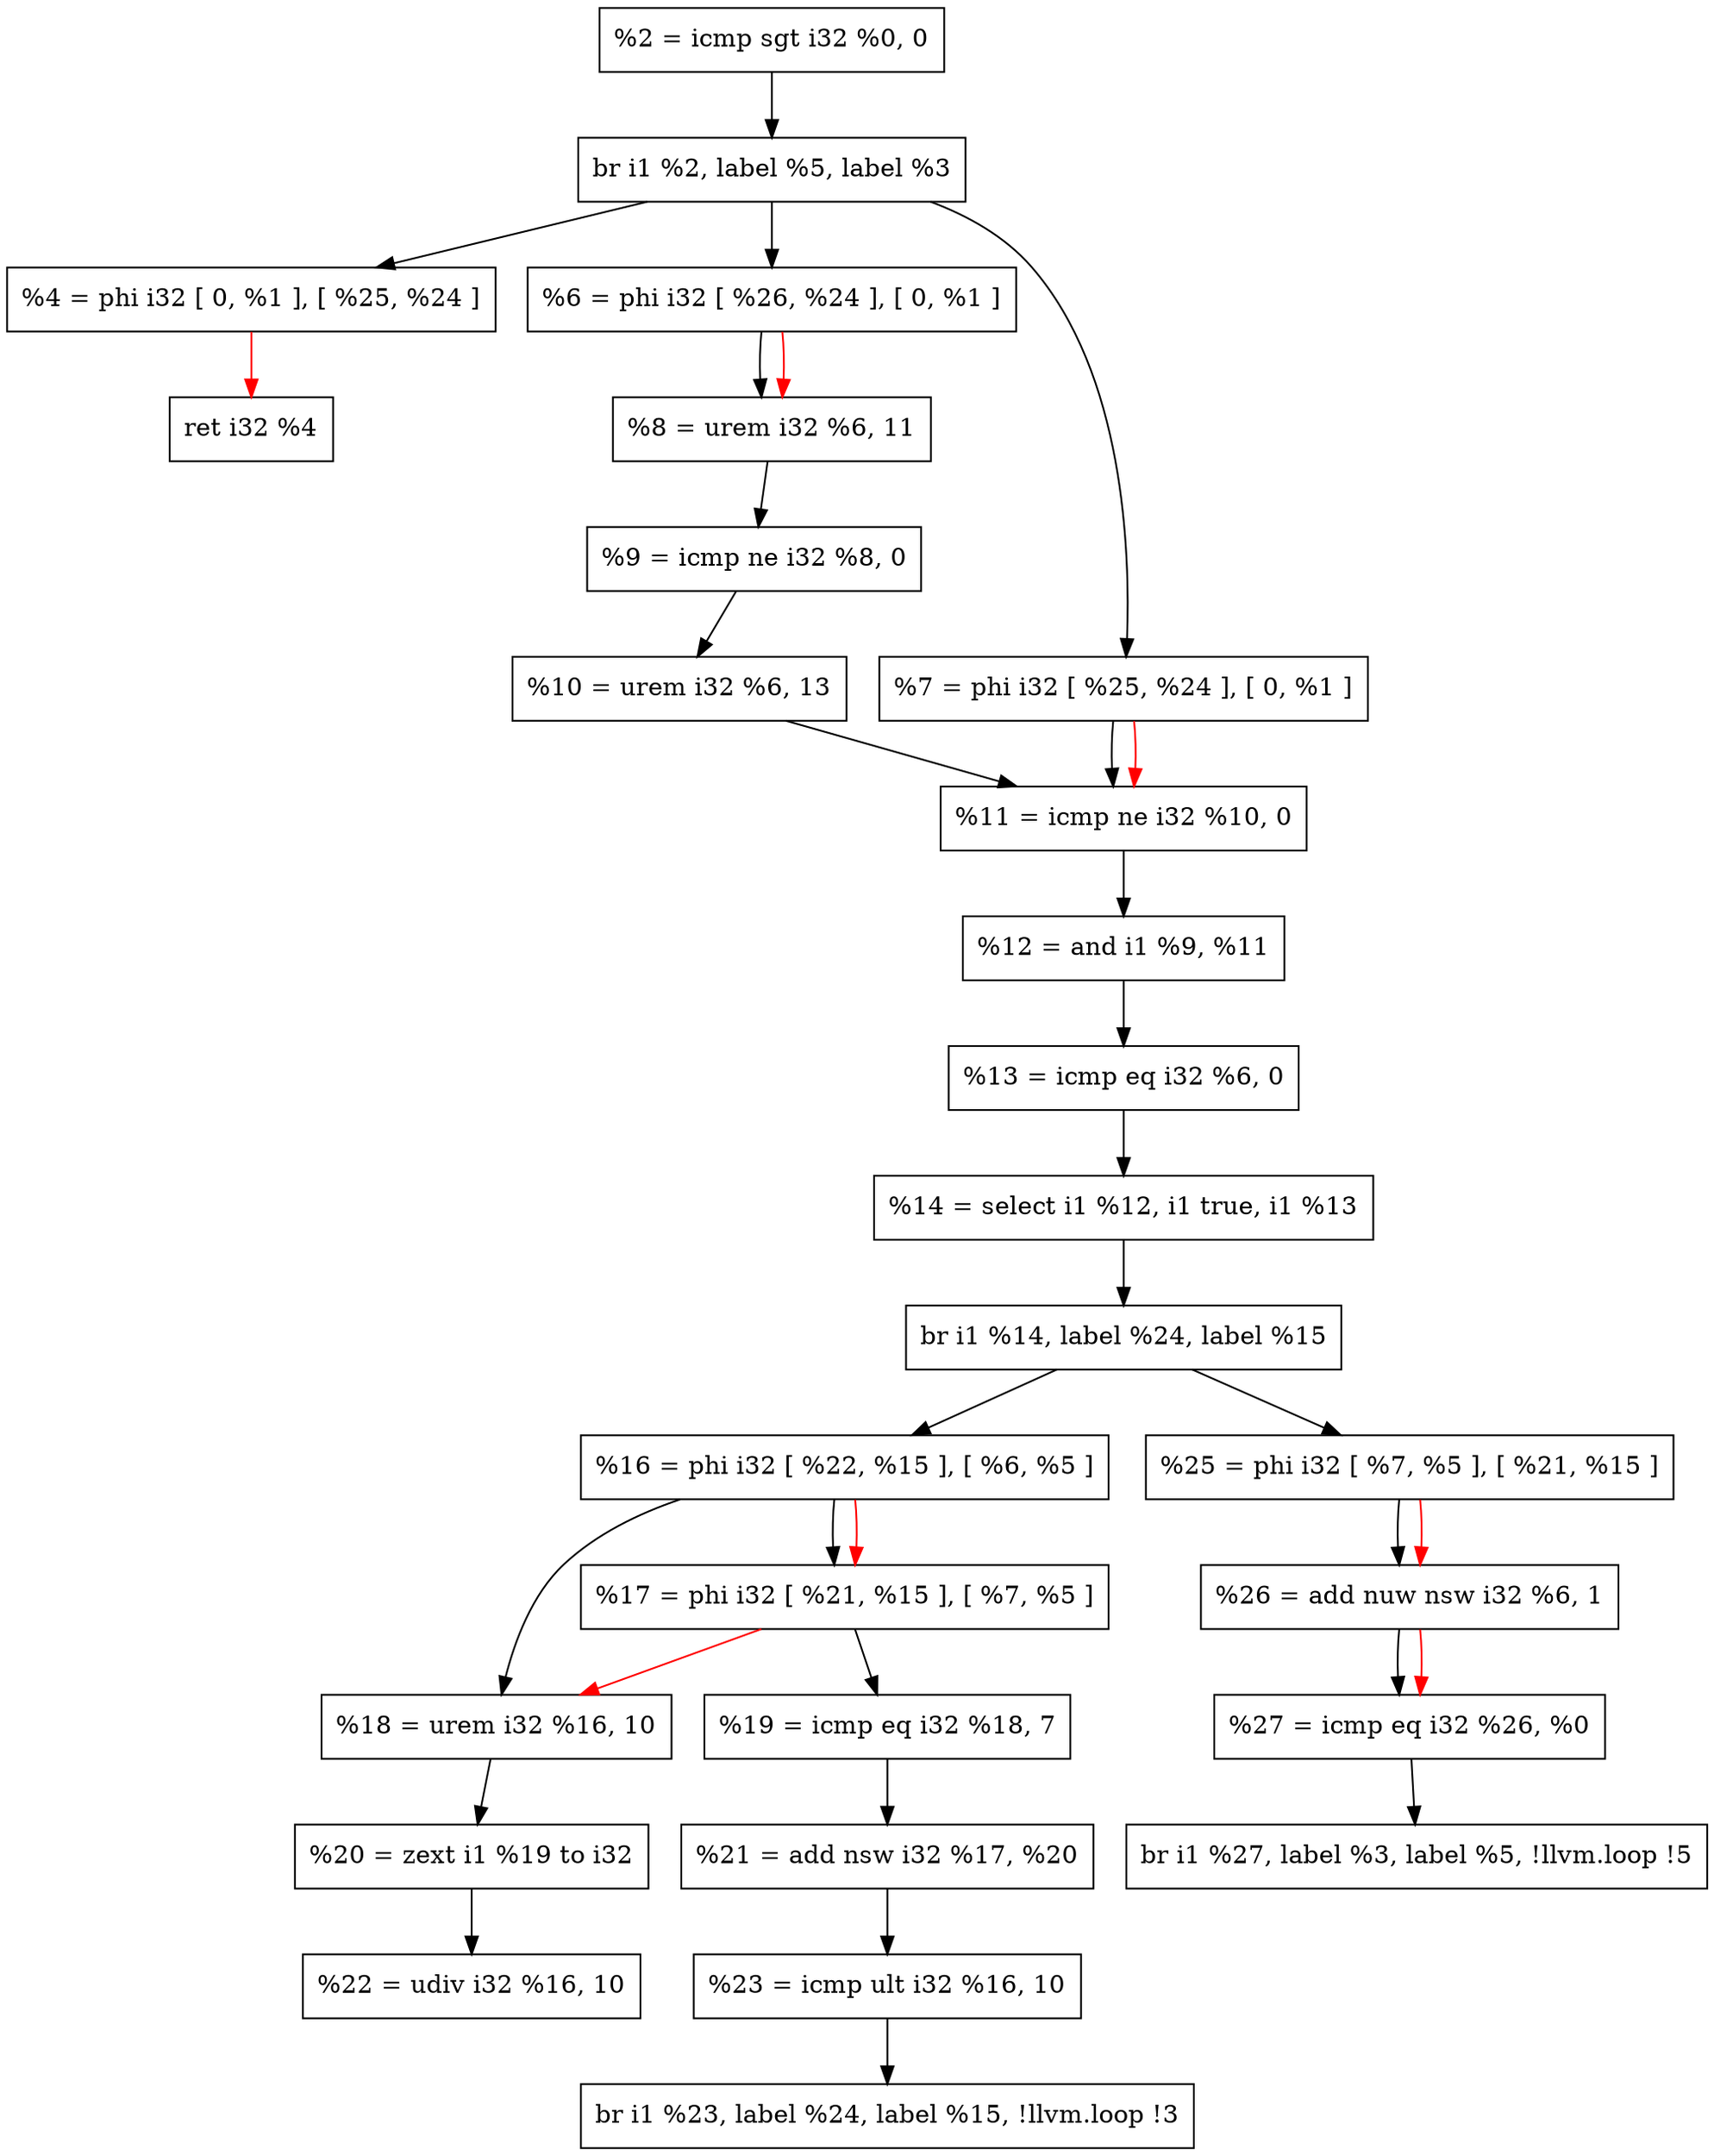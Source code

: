 digraph "DFG for'_Z9fizz_buzzi' function" {
Node0x55a686091970[shape=record, label="  %2 = icmp sgt i32 %0, 0"];
Node0x55a686091a50[shape=record, label="  br i1 %2, label %5, label %3"];
Node0x55a686091b30[shape=record, label="  %4 = phi i32 [ 0, %1 ], [ %25, %24 ]"];
Node0x55a686091c10[shape=record, label="  ret i32 %4"];
Node0x55a686091cf0[shape=record, label="  %6 = phi i32 [ %26, %24 ], [ 0, %1 ]"];
Node0x55a686091dd0[shape=record, label="  %7 = phi i32 [ %25, %24 ], [ 0, %1 ]"];
Node0x55a686091eb0[shape=record, label="  %8 = urem i32 %6, 11"];
Node0x55a686091f90[shape=record, label="  %9 = icmp ne i32 %8, 0"];
Node0x55a686092070[shape=record, label="  %10 = urem i32 %6, 13"];
Node0x55a686092150[shape=record, label="  %11 = icmp ne i32 %10, 0"];
Node0x55a686092230[shape=record, label="  %12 = and i1 %9, %11"];
Node0x55a686092310[shape=record, label="  %13 = icmp eq i32 %6, 0"];
Node0x55a6860923f0[shape=record, label="  %14 = select i1 %12, i1 true, i1 %13"];
Node0x55a6860924d0[shape=record, label="  br i1 %14, label %24, label %15"];
Node0x55a6860925b0[shape=record, label="  %16 = phi i32 [ %22, %15 ], [ %6, %5 ]"];
Node0x55a686092690[shape=record, label="  %17 = phi i32 [ %21, %15 ], [ %7, %5 ]"];
Node0x55a686092770[shape=record, label="  %18 = urem i32 %16, 10"];
Node0x55a686092850[shape=record, label="  %19 = icmp eq i32 %18, 7"];
Node0x55a686092930[shape=record, label="  %20 = zext i1 %19 to i32"];
Node0x55a686092a10[shape=record, label="  %21 = add nsw i32 %17, %20"];
Node0x55a686092af0[shape=record, label="  %22 = udiv i32 %16, 10"];
Node0x55a686092bd0[shape=record, label="  %23 = icmp ult i32 %16, 10"];
Node0x55a686092cb0[shape=record, label="  br i1 %23, label %24, label %15, !llvm.loop !3"];
Node0x55a686092d90[shape=record, label="  %25 = phi i32 [ %7, %5 ], [ %21, %15 ]"];
Node0x55a686092e70[shape=record, label="  %26 = add nuw nsw i32 %6, 1"];
Node0x55a686092f50[shape=record, label="  %27 = icmp eq i32 %26, %0"];
Node0x55a686093030[shape=record, label="  br i1 %27, label %3, label %5, !llvm.loop !5"];
Node0x55a686091970 -> Node0x55a686091a50
Node0x55a686091a50 -> Node0x55a686091b30
Node0x55a686091a50 -> Node0x55a686091cf0
Node0x55a686091a50 -> Node0x55a686091dd0
Node0x55a686091cf0 -> Node0x55a686091eb0
Node0x55a686091dd0 -> Node0x55a686092150
Node0x55a686091eb0 -> Node0x55a686091f90
Node0x55a686091f90 -> Node0x55a686092070
Node0x55a686092070 -> Node0x55a686092150
Node0x55a686092150 -> Node0x55a686092230
Node0x55a686092230 -> Node0x55a686092310
Node0x55a686092310 -> Node0x55a6860923f0
Node0x55a6860923f0 -> Node0x55a6860924d0
Node0x55a6860924d0 -> Node0x55a6860925b0
Node0x55a6860924d0 -> Node0x55a686092d90
Node0x55a6860925b0 -> Node0x55a686092690
Node0x55a6860925b0 -> Node0x55a686092770
Node0x55a686092690 -> Node0x55a686092850
Node0x55a686092770 -> Node0x55a686092930
Node0x55a686092850 -> Node0x55a686092a10
Node0x55a686092930 -> Node0x55a686092af0
Node0x55a686092a10 -> Node0x55a686092bd0
Node0x55a686092bd0 -> Node0x55a686092cb0
Node0x55a686092d90 -> Node0x55a686092e70
Node0x55a686092e70 -> Node0x55a686092f50
Node0x55a686092f50 -> Node0x55a686093030
edge [color=red]
Node0x55a686091b30 -> Node0x55a686091c10
Node0x55a686091cf0 -> Node0x55a686091eb0
Node0x55a686091dd0 -> Node0x55a686092150
Node0x55a6860925b0 -> Node0x55a686092690
Node0x55a686092690 -> Node0x55a686092770
Node0x55a686092d90 -> Node0x55a686092e70
Node0x55a686092e70 -> Node0x55a686092f50
}